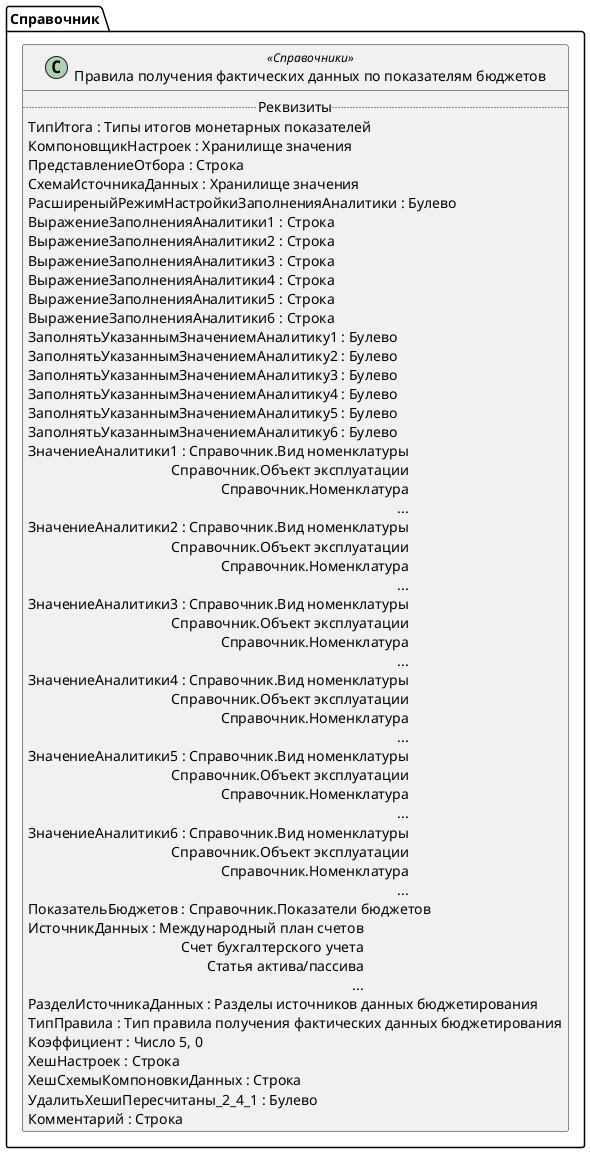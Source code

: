 ﻿@startuml ПравилаПолученияФактаПоПоказателямБюджетов
'!include templates.wsd
'..\include templates.wsd
class Справочник.ПравилаПолученияФактаПоПоказателямБюджетов as "Правила получения фактических данных по показателям бюджетов" <<Справочники>>
{
..Реквизиты..
ТипИтога : Типы итогов монетарных показателей
КомпоновщикНастроек : Хранилище значения
ПредставлениеОтбора : Строка
СхемаИсточникаДанных : Хранилище значения
РасширеныйРежимНастройкиЗаполненияАналитики : Булево
ВыражениеЗаполненияАналитики1 : Строка
ВыражениеЗаполненияАналитики2 : Строка
ВыражениеЗаполненияАналитики3 : Строка
ВыражениеЗаполненияАналитики4 : Строка
ВыражениеЗаполненияАналитики5 : Строка
ВыражениеЗаполненияАналитики6 : Строка
ЗаполнятьУказаннымЗначениемАналитику1 : Булево
ЗаполнятьУказаннымЗначениемАналитику2 : Булево
ЗаполнятьУказаннымЗначениемАналитику3 : Булево
ЗаполнятьУказаннымЗначениемАналитику4 : Булево
ЗаполнятьУказаннымЗначениемАналитику5 : Булево
ЗаполнятьУказаннымЗначениемАналитику6 : Булево
ЗначениеАналитики1 : Справочник.Вид номенклатуры\rСправочник.Объект эксплуатации\rСправочник.Номенклатура\r...
ЗначениеАналитики2 : Справочник.Вид номенклатуры\rСправочник.Объект эксплуатации\rСправочник.Номенклатура\r...
ЗначениеАналитики3 : Справочник.Вид номенклатуры\rСправочник.Объект эксплуатации\rСправочник.Номенклатура\r...
ЗначениеАналитики4 : Справочник.Вид номенклатуры\rСправочник.Объект эксплуатации\rСправочник.Номенклатура\r...
ЗначениеАналитики5 : Справочник.Вид номенклатуры\rСправочник.Объект эксплуатации\rСправочник.Номенклатура\r...
ЗначениеАналитики6 : Справочник.Вид номенклатуры\rСправочник.Объект эксплуатации\rСправочник.Номенклатура\r...
ПоказательБюджетов : Справочник.Показатели бюджетов
ИсточникДанных : Международный план счетов\rСчет бухгалтерского учета\rСтатья актива/пассива\r...
РазделИсточникаДанных : Разделы источников данных бюджетирования
ТипПравила : Тип правила получения фактических данных бюджетирования
Коэффициент : Число 5, 0
ХешНастроек : Строка
ХешСхемыКомпоновкиДанных : Строка
УдалитьХешиПересчитаны_2_4_1 : Булево
Комментарий : Строка
}
@enduml
